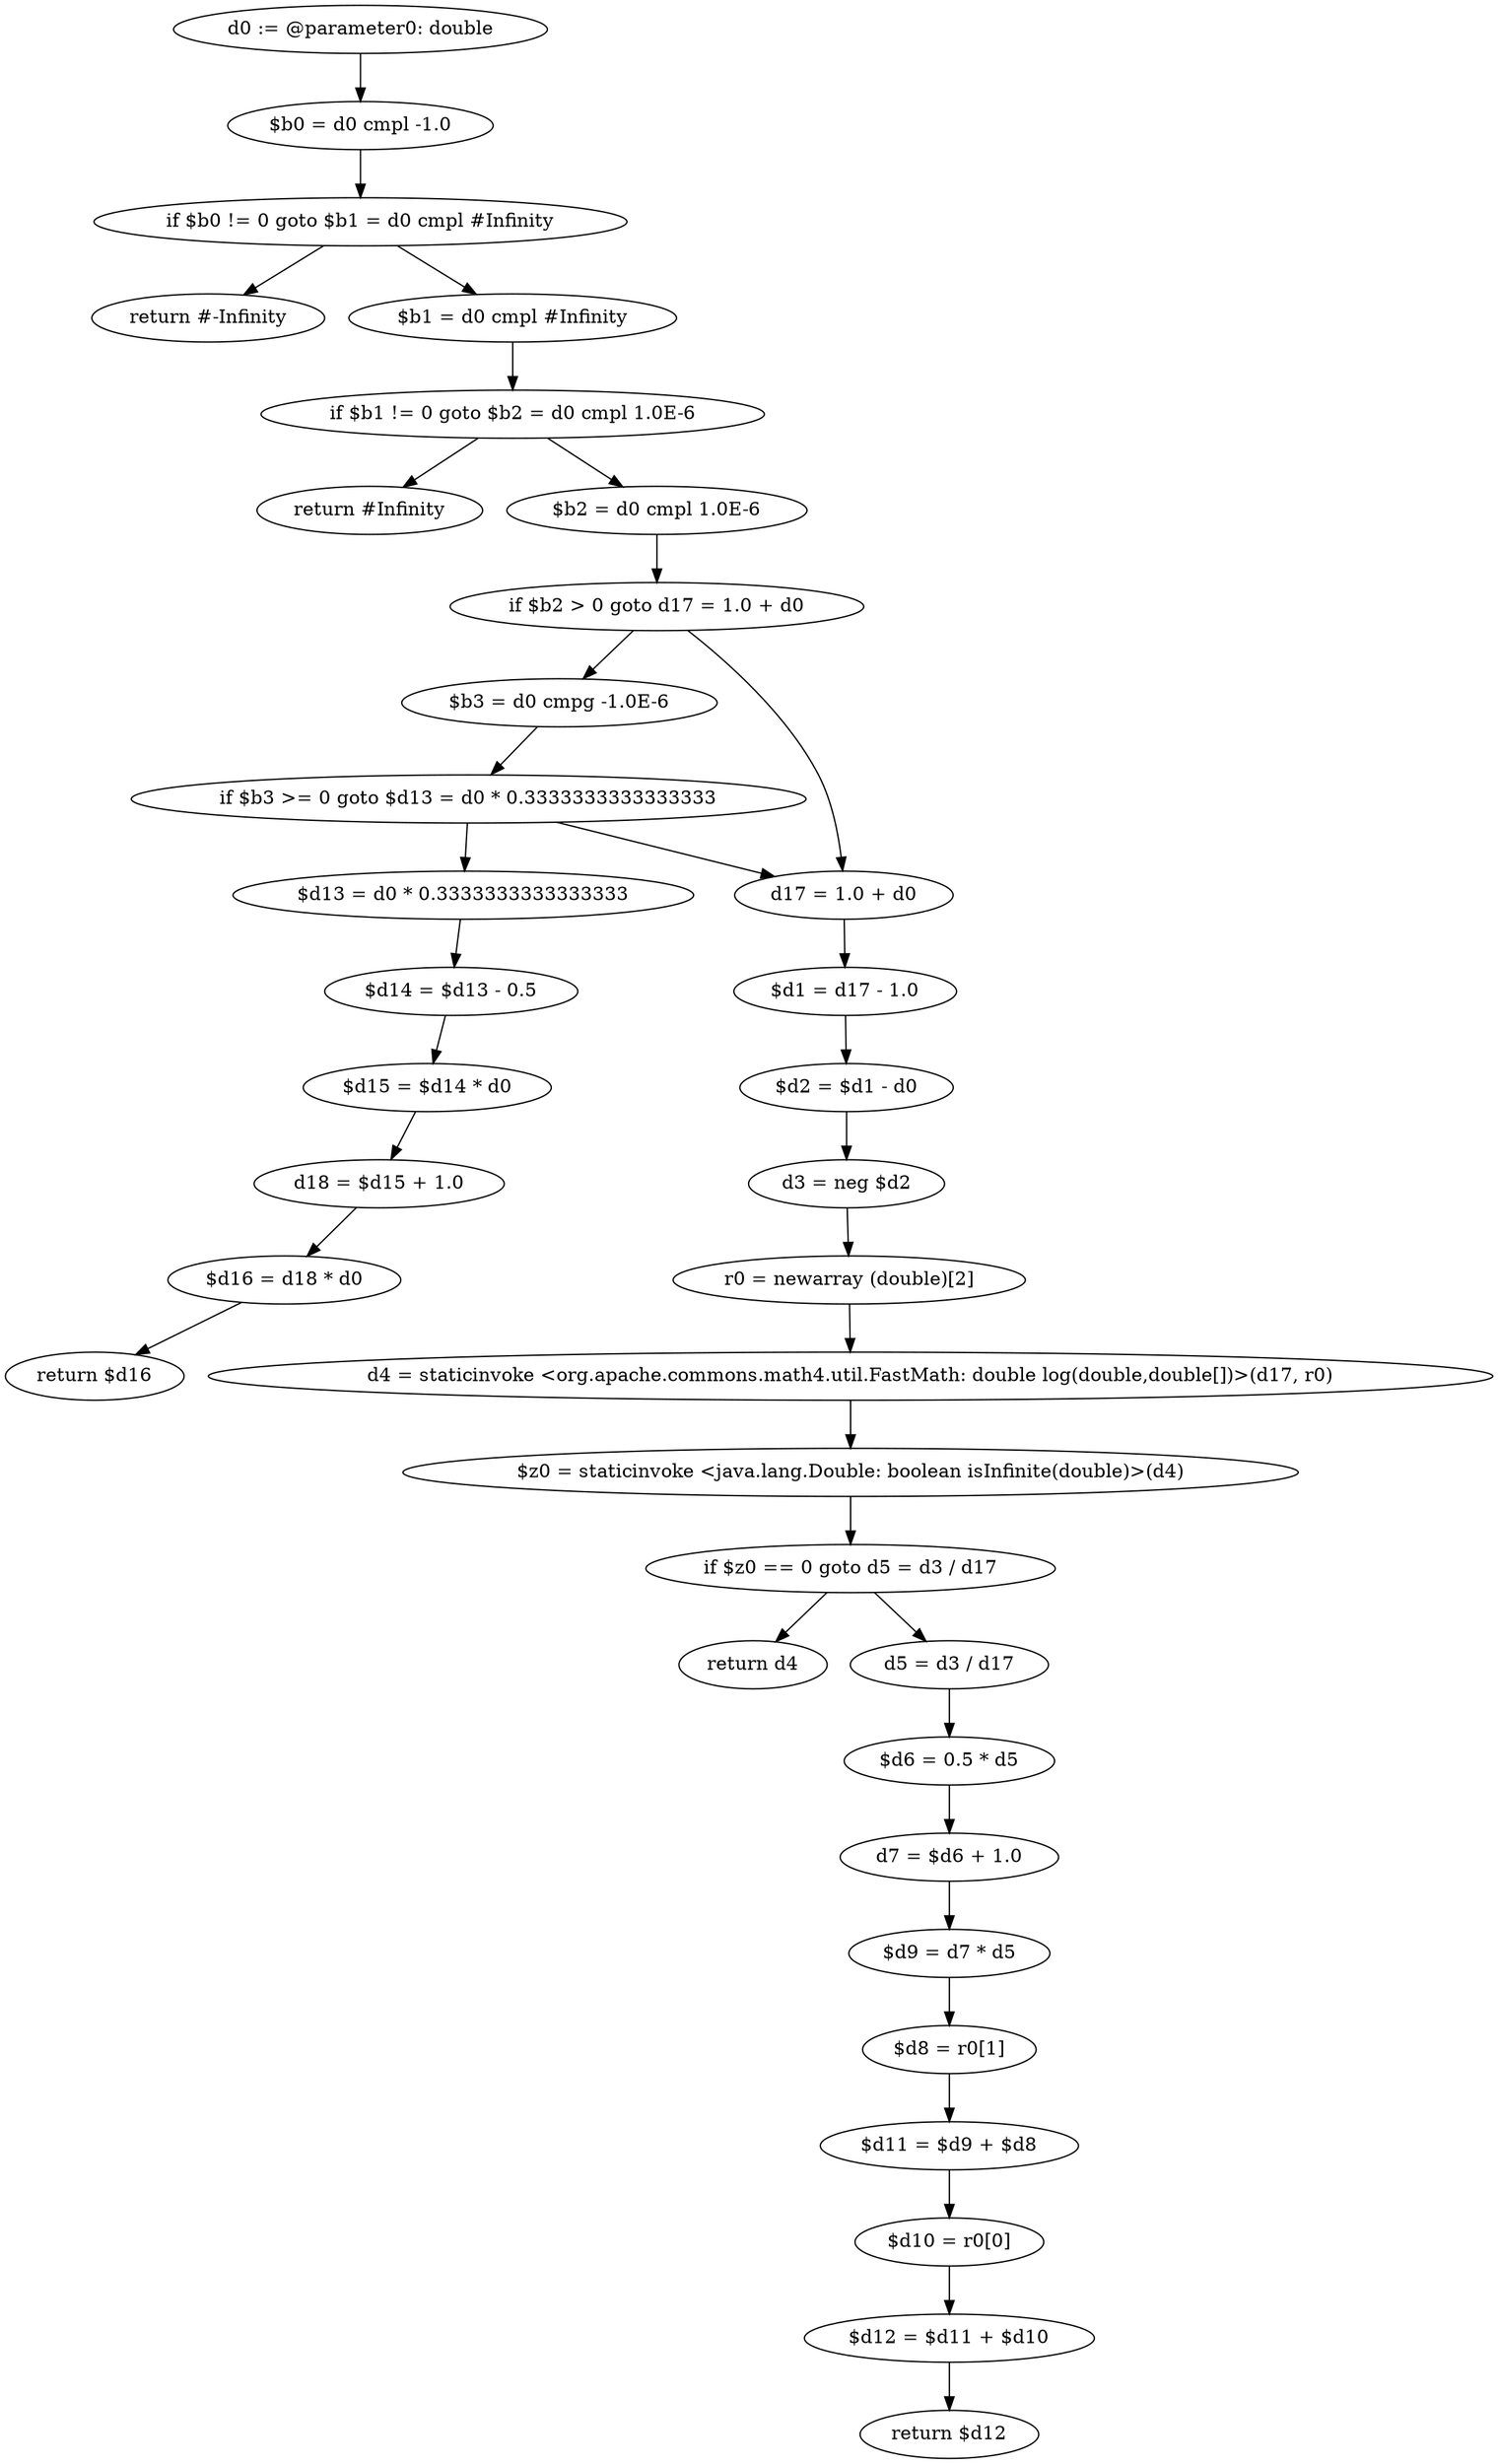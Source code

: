 digraph "unitGraph" {
    "d0 := @parameter0: double"
    "$b0 = d0 cmpl -1.0"
    "if $b0 != 0 goto $b1 = d0 cmpl #Infinity"
    "return #-Infinity"
    "$b1 = d0 cmpl #Infinity"
    "if $b1 != 0 goto $b2 = d0 cmpl 1.0E-6"
    "return #Infinity"
    "$b2 = d0 cmpl 1.0E-6"
    "if $b2 > 0 goto d17 = 1.0 + d0"
    "$b3 = d0 cmpg -1.0E-6"
    "if $b3 >= 0 goto $d13 = d0 * 0.3333333333333333"
    "d17 = 1.0 + d0"
    "$d1 = d17 - 1.0"
    "$d2 = $d1 - d0"
    "d3 = neg $d2"
    "r0 = newarray (double)[2]"
    "d4 = staticinvoke <org.apache.commons.math4.util.FastMath: double log(double,double[])>(d17, r0)"
    "$z0 = staticinvoke <java.lang.Double: boolean isInfinite(double)>(d4)"
    "if $z0 == 0 goto d5 = d3 / d17"
    "return d4"
    "d5 = d3 / d17"
    "$d6 = 0.5 * d5"
    "d7 = $d6 + 1.0"
    "$d9 = d7 * d5"
    "$d8 = r0[1]"
    "$d11 = $d9 + $d8"
    "$d10 = r0[0]"
    "$d12 = $d11 + $d10"
    "return $d12"
    "$d13 = d0 * 0.3333333333333333"
    "$d14 = $d13 - 0.5"
    "$d15 = $d14 * d0"
    "d18 = $d15 + 1.0"
    "$d16 = d18 * d0"
    "return $d16"
    "d0 := @parameter0: double"->"$b0 = d0 cmpl -1.0";
    "$b0 = d0 cmpl -1.0"->"if $b0 != 0 goto $b1 = d0 cmpl #Infinity";
    "if $b0 != 0 goto $b1 = d0 cmpl #Infinity"->"return #-Infinity";
    "if $b0 != 0 goto $b1 = d0 cmpl #Infinity"->"$b1 = d0 cmpl #Infinity";
    "$b1 = d0 cmpl #Infinity"->"if $b1 != 0 goto $b2 = d0 cmpl 1.0E-6";
    "if $b1 != 0 goto $b2 = d0 cmpl 1.0E-6"->"return #Infinity";
    "if $b1 != 0 goto $b2 = d0 cmpl 1.0E-6"->"$b2 = d0 cmpl 1.0E-6";
    "$b2 = d0 cmpl 1.0E-6"->"if $b2 > 0 goto d17 = 1.0 + d0";
    "if $b2 > 0 goto d17 = 1.0 + d0"->"$b3 = d0 cmpg -1.0E-6";
    "if $b2 > 0 goto d17 = 1.0 + d0"->"d17 = 1.0 + d0";
    "$b3 = d0 cmpg -1.0E-6"->"if $b3 >= 0 goto $d13 = d0 * 0.3333333333333333";
    "if $b3 >= 0 goto $d13 = d0 * 0.3333333333333333"->"d17 = 1.0 + d0";
    "if $b3 >= 0 goto $d13 = d0 * 0.3333333333333333"->"$d13 = d0 * 0.3333333333333333";
    "d17 = 1.0 + d0"->"$d1 = d17 - 1.0";
    "$d1 = d17 - 1.0"->"$d2 = $d1 - d0";
    "$d2 = $d1 - d0"->"d3 = neg $d2";
    "d3 = neg $d2"->"r0 = newarray (double)[2]";
    "r0 = newarray (double)[2]"->"d4 = staticinvoke <org.apache.commons.math4.util.FastMath: double log(double,double[])>(d17, r0)";
    "d4 = staticinvoke <org.apache.commons.math4.util.FastMath: double log(double,double[])>(d17, r0)"->"$z0 = staticinvoke <java.lang.Double: boolean isInfinite(double)>(d4)";
    "$z0 = staticinvoke <java.lang.Double: boolean isInfinite(double)>(d4)"->"if $z0 == 0 goto d5 = d3 / d17";
    "if $z0 == 0 goto d5 = d3 / d17"->"return d4";
    "if $z0 == 0 goto d5 = d3 / d17"->"d5 = d3 / d17";
    "d5 = d3 / d17"->"$d6 = 0.5 * d5";
    "$d6 = 0.5 * d5"->"d7 = $d6 + 1.0";
    "d7 = $d6 + 1.0"->"$d9 = d7 * d5";
    "$d9 = d7 * d5"->"$d8 = r0[1]";
    "$d8 = r0[1]"->"$d11 = $d9 + $d8";
    "$d11 = $d9 + $d8"->"$d10 = r0[0]";
    "$d10 = r0[0]"->"$d12 = $d11 + $d10";
    "$d12 = $d11 + $d10"->"return $d12";
    "$d13 = d0 * 0.3333333333333333"->"$d14 = $d13 - 0.5";
    "$d14 = $d13 - 0.5"->"$d15 = $d14 * d0";
    "$d15 = $d14 * d0"->"d18 = $d15 + 1.0";
    "d18 = $d15 + 1.0"->"$d16 = d18 * d0";
    "$d16 = d18 * d0"->"return $d16";
}
